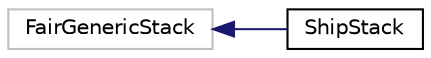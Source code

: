 digraph "Graphical Class Hierarchy"
{
 // LATEX_PDF_SIZE
  edge [fontname="Helvetica",fontsize="10",labelfontname="Helvetica",labelfontsize="10"];
  node [fontname="Helvetica",fontsize="10",shape=record];
  rankdir="LR";
  Node273 [label="FairGenericStack",height=0.2,width=0.4,color="grey75", fillcolor="white", style="filled",tooltip=" "];
  Node273 -> Node0 [dir="back",color="midnightblue",fontsize="10",style="solid",fontname="Helvetica"];
  Node0 [label="ShipStack",height=0.2,width=0.4,color="black", fillcolor="white", style="filled",URL="$classShipStack.html",tooltip=" "];
}
